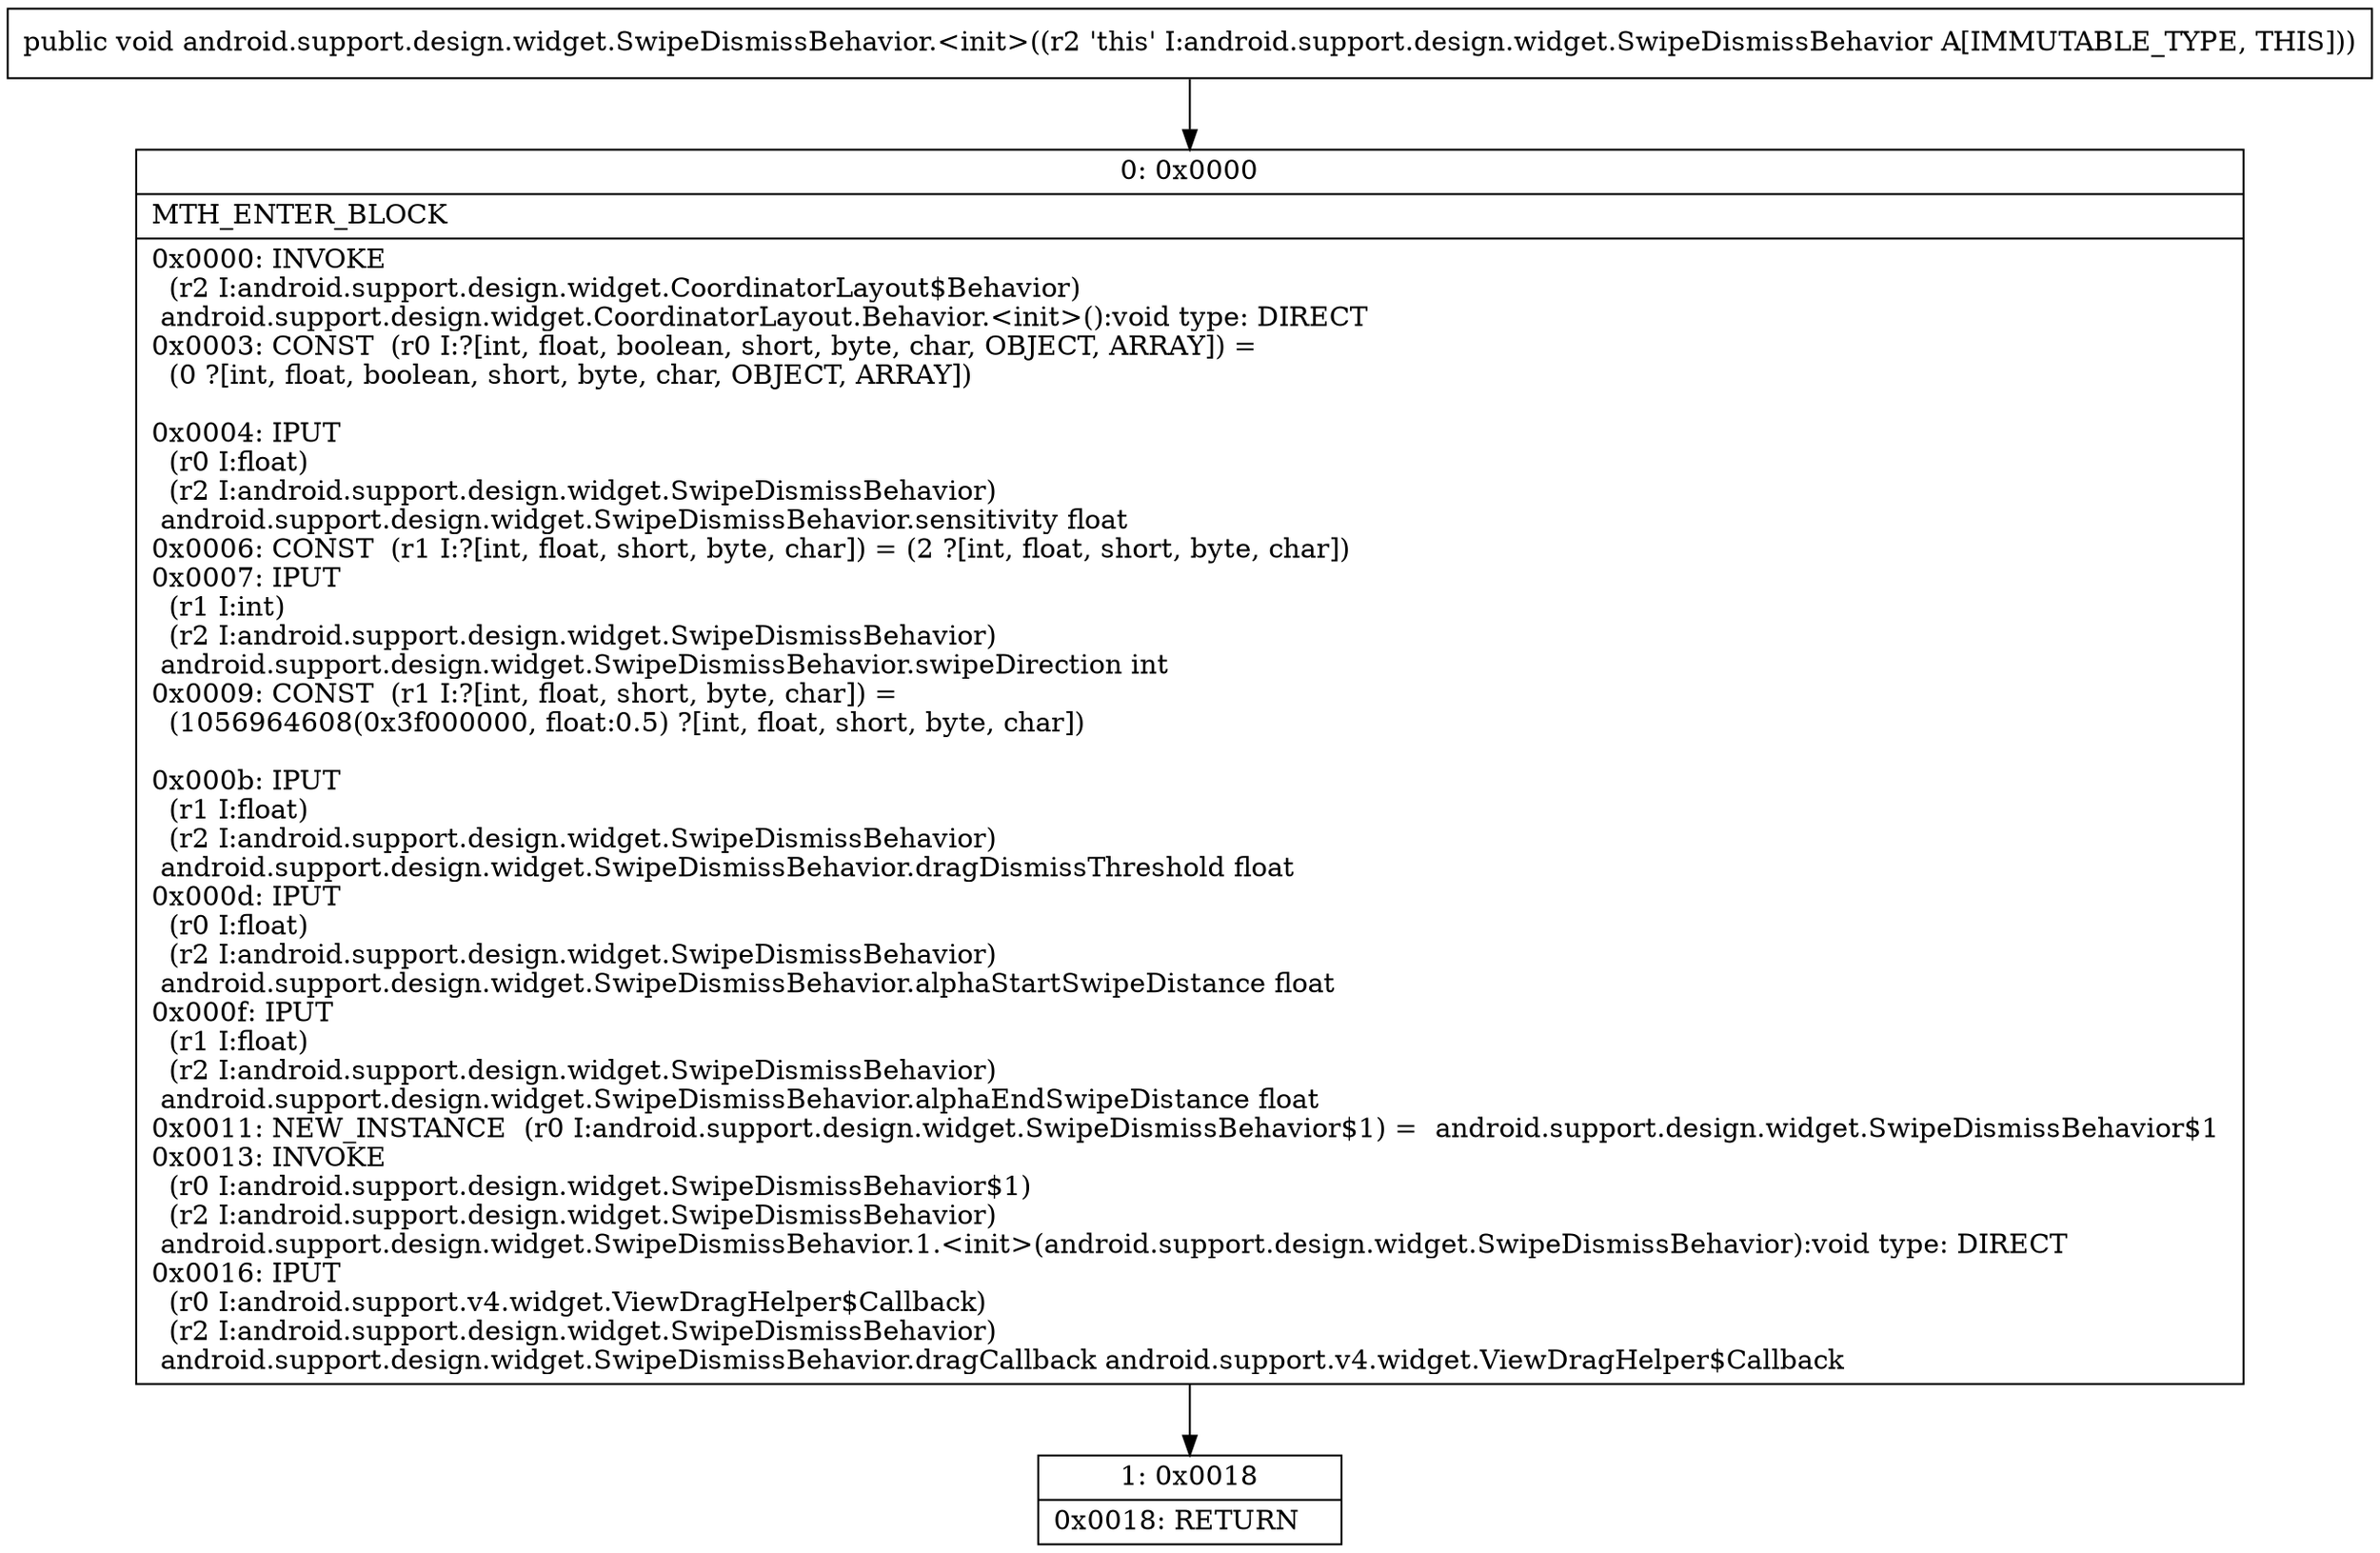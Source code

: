 digraph "CFG forandroid.support.design.widget.SwipeDismissBehavior.\<init\>()V" {
Node_0 [shape=record,label="{0\:\ 0x0000|MTH_ENTER_BLOCK\l|0x0000: INVOKE  \l  (r2 I:android.support.design.widget.CoordinatorLayout$Behavior)\l android.support.design.widget.CoordinatorLayout.Behavior.\<init\>():void type: DIRECT \l0x0003: CONST  (r0 I:?[int, float, boolean, short, byte, char, OBJECT, ARRAY]) = \l  (0 ?[int, float, boolean, short, byte, char, OBJECT, ARRAY])\l \l0x0004: IPUT  \l  (r0 I:float)\l  (r2 I:android.support.design.widget.SwipeDismissBehavior)\l android.support.design.widget.SwipeDismissBehavior.sensitivity float \l0x0006: CONST  (r1 I:?[int, float, short, byte, char]) = (2 ?[int, float, short, byte, char]) \l0x0007: IPUT  \l  (r1 I:int)\l  (r2 I:android.support.design.widget.SwipeDismissBehavior)\l android.support.design.widget.SwipeDismissBehavior.swipeDirection int \l0x0009: CONST  (r1 I:?[int, float, short, byte, char]) = \l  (1056964608(0x3f000000, float:0.5) ?[int, float, short, byte, char])\l \l0x000b: IPUT  \l  (r1 I:float)\l  (r2 I:android.support.design.widget.SwipeDismissBehavior)\l android.support.design.widget.SwipeDismissBehavior.dragDismissThreshold float \l0x000d: IPUT  \l  (r0 I:float)\l  (r2 I:android.support.design.widget.SwipeDismissBehavior)\l android.support.design.widget.SwipeDismissBehavior.alphaStartSwipeDistance float \l0x000f: IPUT  \l  (r1 I:float)\l  (r2 I:android.support.design.widget.SwipeDismissBehavior)\l android.support.design.widget.SwipeDismissBehavior.alphaEndSwipeDistance float \l0x0011: NEW_INSTANCE  (r0 I:android.support.design.widget.SwipeDismissBehavior$1) =  android.support.design.widget.SwipeDismissBehavior$1 \l0x0013: INVOKE  \l  (r0 I:android.support.design.widget.SwipeDismissBehavior$1)\l  (r2 I:android.support.design.widget.SwipeDismissBehavior)\l android.support.design.widget.SwipeDismissBehavior.1.\<init\>(android.support.design.widget.SwipeDismissBehavior):void type: DIRECT \l0x0016: IPUT  \l  (r0 I:android.support.v4.widget.ViewDragHelper$Callback)\l  (r2 I:android.support.design.widget.SwipeDismissBehavior)\l android.support.design.widget.SwipeDismissBehavior.dragCallback android.support.v4.widget.ViewDragHelper$Callback \l}"];
Node_1 [shape=record,label="{1\:\ 0x0018|0x0018: RETURN   \l}"];
MethodNode[shape=record,label="{public void android.support.design.widget.SwipeDismissBehavior.\<init\>((r2 'this' I:android.support.design.widget.SwipeDismissBehavior A[IMMUTABLE_TYPE, THIS])) }"];
MethodNode -> Node_0;
Node_0 -> Node_1;
}

